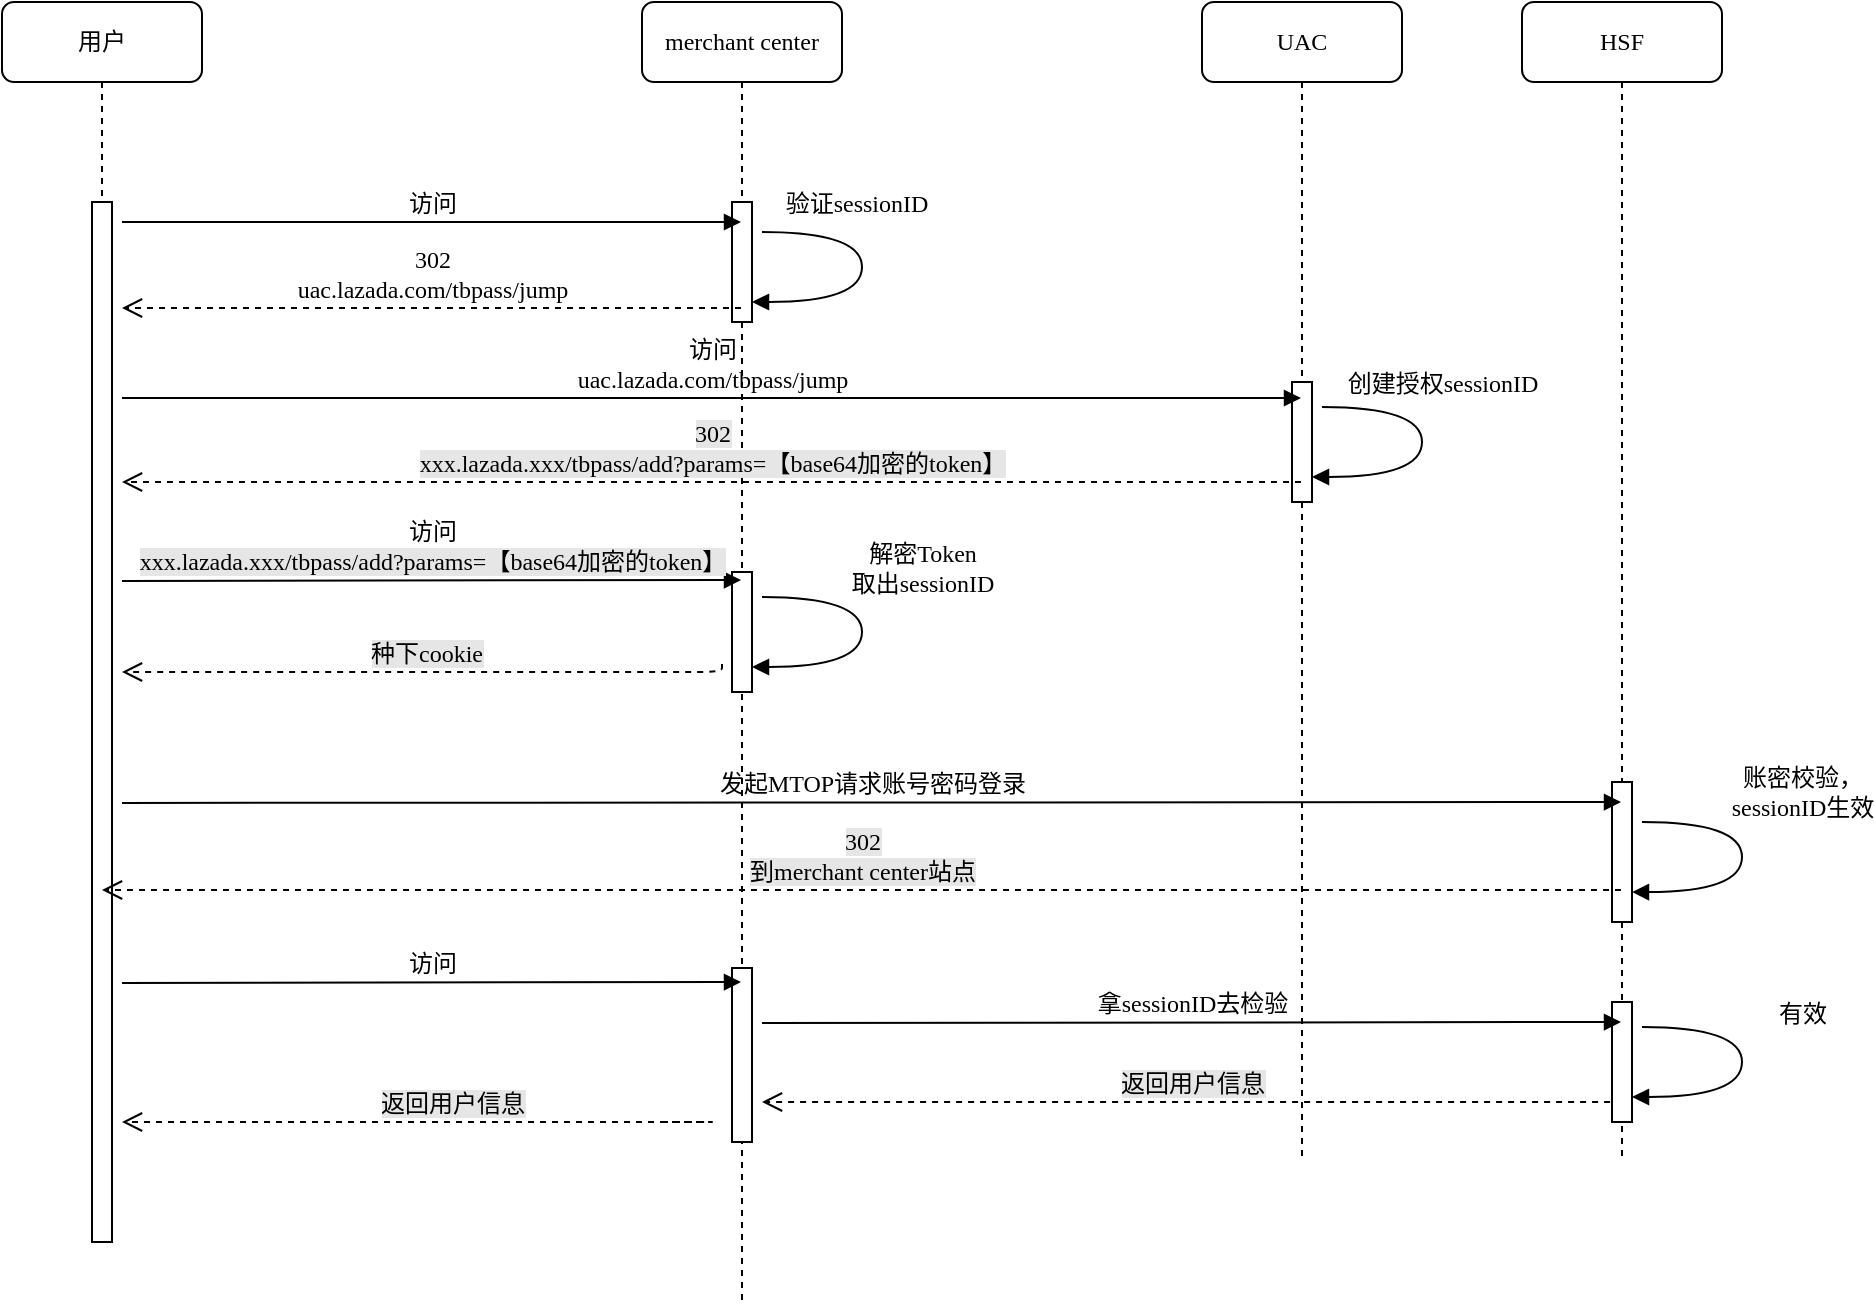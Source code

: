 <mxfile version="20.0.4" type="github">
  <diagram name="Page-1" id="13e1069c-82ec-6db2-03f1-153e76fe0fe0">
    <mxGraphModel dx="1195" dy="709" grid="1" gridSize="10" guides="1" tooltips="1" connect="1" arrows="1" fold="1" page="1" pageScale="1" pageWidth="1100" pageHeight="850" background="none" math="0" shadow="0">
      <root>
        <mxCell id="0" />
        <mxCell id="1" parent="0" />
        <mxCell id="7baba1c4bc27f4b0-2" value="merchant center" style="shape=umlLifeline;perimeter=lifelinePerimeter;whiteSpace=wrap;html=1;container=1;collapsible=0;recursiveResize=0;outlineConnect=0;rounded=1;shadow=0;comic=0;labelBackgroundColor=none;strokeWidth=1;fontFamily=Verdana;fontSize=12;align=center;" parent="1" vertex="1">
          <mxGeometry x="420" y="80" width="100" height="650" as="geometry" />
        </mxCell>
        <mxCell id="7baba1c4bc27f4b0-10" value="" style="html=1;points=[];perimeter=orthogonalPerimeter;rounded=0;shadow=0;comic=0;labelBackgroundColor=none;strokeWidth=1;fontFamily=Verdana;fontSize=12;align=center;" parent="7baba1c4bc27f4b0-2" vertex="1">
          <mxGeometry x="45" y="100" width="10" height="60" as="geometry" />
        </mxCell>
        <mxCell id="7baba1c4bc27f4b0-35" value="验证sessionID" style="html=1;verticalAlign=bottom;endArrow=block;labelBackgroundColor=none;fontFamily=Verdana;fontSize=12;elbow=vertical;edgeStyle=orthogonalEdgeStyle;curved=1;" parent="7baba1c4bc27f4b0-2" target="7baba1c4bc27f4b0-10" edge="1">
          <mxGeometry x="-0.338" y="5" relative="1" as="geometry">
            <mxPoint x="60" y="115" as="sourcePoint" />
            <mxPoint x="90" y="134.5" as="targetPoint" />
            <Array as="points">
              <mxPoint x="110" y="115" />
              <mxPoint x="110" y="150" />
            </Array>
            <mxPoint as="offset" />
          </mxGeometry>
        </mxCell>
        <mxCell id="HWjfSklImMOgDDX84rdS-6" value="" style="html=1;points=[];perimeter=orthogonalPerimeter;rounded=0;shadow=0;comic=0;labelBackgroundColor=none;strokeWidth=1;fontFamily=Verdana;fontSize=12;align=center;" vertex="1" parent="7baba1c4bc27f4b0-2">
          <mxGeometry x="45" y="285" width="10" height="60" as="geometry" />
        </mxCell>
        <mxCell id="HWjfSklImMOgDDX84rdS-7" value="解密Token&lt;br&gt;取出sessionID" style="html=1;verticalAlign=bottom;endArrow=block;labelBackgroundColor=none;fontFamily=Verdana;fontSize=12;elbow=vertical;edgeStyle=orthogonalEdgeStyle;curved=1;" edge="1" parent="7baba1c4bc27f4b0-2">
          <mxGeometry x="-0.25" y="30" relative="1" as="geometry">
            <mxPoint x="60" y="297.5" as="sourcePoint" />
            <mxPoint x="55" y="332.5" as="targetPoint" />
            <Array as="points">
              <mxPoint x="110" y="297.5" />
              <mxPoint x="110" y="332.5" />
            </Array>
            <mxPoint as="offset" />
          </mxGeometry>
        </mxCell>
        <mxCell id="HWjfSklImMOgDDX84rdS-8" value="&lt;span style=&quot;background-color: rgb(230, 230, 230);&quot;&gt;种下cookie&lt;/span&gt;" style="html=1;verticalAlign=bottom;endArrow=open;dashed=1;endSize=8;labelBackgroundColor=none;fontFamily=Verdana;fontSize=12;edgeStyle=elbowEdgeStyle;elbow=vertical;" edge="1" parent="7baba1c4bc27f4b0-2">
          <mxGeometry relative="1" as="geometry">
            <mxPoint x="-260" y="335" as="targetPoint" />
            <Array as="points">
              <mxPoint y="335" />
              <mxPoint x="30" y="335" />
            </Array>
            <mxPoint x="40" y="331" as="sourcePoint" />
          </mxGeometry>
        </mxCell>
        <mxCell id="HWjfSklImMOgDDX84rdS-14" value="" style="html=1;points=[];perimeter=orthogonalPerimeter;rounded=0;shadow=0;comic=0;labelBackgroundColor=none;strokeWidth=1;fontFamily=Verdana;fontSize=12;align=center;" vertex="1" parent="7baba1c4bc27f4b0-2">
          <mxGeometry x="45" y="483" width="10" height="87" as="geometry" />
        </mxCell>
        <mxCell id="HWjfSklImMOgDDX84rdS-19" value="&lt;span style=&quot;background-color: rgb(230, 230, 230);&quot;&gt;返回用户信息&lt;br&gt;&lt;/span&gt;" style="html=1;verticalAlign=bottom;endArrow=open;dashed=1;endSize=8;labelBackgroundColor=none;fontFamily=Verdana;fontSize=12;edgeStyle=elbowEdgeStyle;elbow=vertical;" edge="1" parent="7baba1c4bc27f4b0-2">
          <mxGeometry relative="1" as="geometry">
            <mxPoint x="60" y="550" as="targetPoint" />
            <Array as="points">
              <mxPoint x="390.55" y="550" />
              <mxPoint x="420.55" y="550" />
            </Array>
            <mxPoint x="490.05" y="550" as="sourcePoint" />
          </mxGeometry>
        </mxCell>
        <mxCell id="7baba1c4bc27f4b0-3" value="UAC" style="shape=umlLifeline;perimeter=lifelinePerimeter;whiteSpace=wrap;html=1;container=1;collapsible=0;recursiveResize=0;outlineConnect=0;rounded=1;shadow=0;comic=0;labelBackgroundColor=none;strokeWidth=1;fontFamily=Verdana;fontSize=12;align=center;" parent="1" vertex="1">
          <mxGeometry x="700" y="80" width="100" height="580" as="geometry" />
        </mxCell>
        <mxCell id="7baba1c4bc27f4b0-13" value="" style="html=1;points=[];perimeter=orthogonalPerimeter;rounded=0;shadow=0;comic=0;labelBackgroundColor=none;strokeWidth=1;fontFamily=Verdana;fontSize=12;align=center;" parent="7baba1c4bc27f4b0-3" vertex="1">
          <mxGeometry x="45" y="190" width="10" height="60" as="geometry" />
        </mxCell>
        <mxCell id="HWjfSklImMOgDDX84rdS-3" value="创建授权sessionID" style="html=1;verticalAlign=bottom;endArrow=block;labelBackgroundColor=none;fontFamily=Verdana;fontSize=12;elbow=vertical;edgeStyle=orthogonalEdgeStyle;curved=1;" edge="1" parent="7baba1c4bc27f4b0-3">
          <mxGeometry x="-0.285" y="10" relative="1" as="geometry">
            <mxPoint x="60" y="202.5" as="sourcePoint" />
            <mxPoint x="55" y="237.5" as="targetPoint" />
            <Array as="points">
              <mxPoint x="110" y="202.5" />
              <mxPoint x="110" y="237.5" />
            </Array>
            <mxPoint y="-3" as="offset" />
          </mxGeometry>
        </mxCell>
        <mxCell id="7baba1c4bc27f4b0-4" value="HSF" style="shape=umlLifeline;perimeter=lifelinePerimeter;whiteSpace=wrap;html=1;container=1;collapsible=0;recursiveResize=0;outlineConnect=0;rounded=1;shadow=0;comic=0;labelBackgroundColor=none;strokeWidth=1;fontFamily=Verdana;fontSize=12;align=center;" parent="1" vertex="1">
          <mxGeometry x="860" y="80" width="100" height="580" as="geometry" />
        </mxCell>
        <mxCell id="HWjfSklImMOgDDX84rdS-10" value="" style="html=1;points=[];perimeter=orthogonalPerimeter;rounded=0;shadow=0;comic=0;labelBackgroundColor=none;strokeWidth=1;fontFamily=Verdana;fontSize=12;align=center;" vertex="1" parent="7baba1c4bc27f4b0-4">
          <mxGeometry x="45" y="390" width="10" height="70" as="geometry" />
        </mxCell>
        <mxCell id="HWjfSklImMOgDDX84rdS-11" value="账密校验，&lt;br&gt;sessionID生效" style="html=1;verticalAlign=bottom;endArrow=block;labelBackgroundColor=none;fontFamily=Verdana;fontSize=12;elbow=vertical;edgeStyle=orthogonalEdgeStyle;curved=1;" edge="1" parent="7baba1c4bc27f4b0-4">
          <mxGeometry x="-0.25" y="30" relative="1" as="geometry">
            <mxPoint x="60" y="410.03" as="sourcePoint" />
            <mxPoint x="55" y="445.03" as="targetPoint" />
            <Array as="points">
              <mxPoint x="110" y="410.03" />
              <mxPoint x="110" y="445.03" />
            </Array>
            <mxPoint as="offset" />
          </mxGeometry>
        </mxCell>
        <mxCell id="HWjfSklImMOgDDX84rdS-17" value="" style="html=1;points=[];perimeter=orthogonalPerimeter;rounded=0;shadow=0;comic=0;labelBackgroundColor=none;strokeWidth=1;fontFamily=Verdana;fontSize=12;align=center;" vertex="1" parent="7baba1c4bc27f4b0-4">
          <mxGeometry x="45" y="500" width="10" height="60" as="geometry" />
        </mxCell>
        <mxCell id="HWjfSklImMOgDDX84rdS-18" value="有效" style="html=1;verticalAlign=bottom;endArrow=block;labelBackgroundColor=none;fontFamily=Verdana;fontSize=12;elbow=vertical;edgeStyle=orthogonalEdgeStyle;curved=1;" edge="1" parent="7baba1c4bc27f4b0-4">
          <mxGeometry x="-0.25" y="30" relative="1" as="geometry">
            <mxPoint x="60" y="512.5" as="sourcePoint" />
            <mxPoint x="55" y="547.5" as="targetPoint" />
            <Array as="points">
              <mxPoint x="110" y="512.5" />
              <mxPoint x="110" y="547.5" />
            </Array>
            <mxPoint as="offset" />
          </mxGeometry>
        </mxCell>
        <mxCell id="7baba1c4bc27f4b0-8" value="用户" style="shape=umlLifeline;perimeter=lifelinePerimeter;whiteSpace=wrap;html=1;container=1;collapsible=0;recursiveResize=0;outlineConnect=0;rounded=1;shadow=0;comic=0;labelBackgroundColor=none;strokeWidth=1;fontFamily=Verdana;fontSize=12;align=center;" parent="1" vertex="1">
          <mxGeometry x="100" y="80" width="100" height="620" as="geometry" />
        </mxCell>
        <mxCell id="7baba1c4bc27f4b0-9" value="" style="html=1;points=[];perimeter=orthogonalPerimeter;rounded=0;shadow=0;comic=0;labelBackgroundColor=none;strokeWidth=1;fontFamily=Verdana;fontSize=12;align=center;" parent="7baba1c4bc27f4b0-8" vertex="1">
          <mxGeometry x="45" y="100" width="10" height="520" as="geometry" />
        </mxCell>
        <mxCell id="HWjfSklImMOgDDX84rdS-1" value="&lt;font style=&quot;font-size: 12px;&quot;&gt;302&lt;br&gt;uac.lazada.com/tbpass/jump&lt;/font&gt;" style="html=1;verticalAlign=bottom;endArrow=open;dashed=1;endSize=8;labelBackgroundColor=none;fontFamily=Verdana;fontSize=12;edgeStyle=elbowEdgeStyle;elbow=vertical;" edge="1" parent="7baba1c4bc27f4b0-8" source="7baba1c4bc27f4b0-2">
          <mxGeometry relative="1" as="geometry">
            <mxPoint x="60" y="153" as="targetPoint" />
            <Array as="points">
              <mxPoint x="140" y="153" />
              <mxPoint x="170" y="153" />
            </Array>
            <mxPoint x="270" y="153" as="sourcePoint" />
          </mxGeometry>
        </mxCell>
        <mxCell id="7baba1c4bc27f4b0-11" value="访问" style="html=1;verticalAlign=bottom;endArrow=block;labelBackgroundColor=none;fontFamily=Verdana;fontSize=12;edgeStyle=elbowEdgeStyle;elbow=vertical;" parent="1" target="7baba1c4bc27f4b0-2" edge="1">
          <mxGeometry relative="1" as="geometry">
            <mxPoint x="160" y="190" as="sourcePoint" />
            <mxPoint x="375" y="190" as="targetPoint" />
            <Array as="points">
              <mxPoint x="200" y="190" />
            </Array>
          </mxGeometry>
        </mxCell>
        <mxCell id="HWjfSklImMOgDDX84rdS-2" value="访问&lt;br&gt;uac.lazada.com/tbpass/jump" style="html=1;verticalAlign=bottom;endArrow=block;labelBackgroundColor=none;fontFamily=Verdana;fontSize=12;edgeStyle=elbowEdgeStyle;elbow=vertical;" edge="1" parent="1" target="7baba1c4bc27f4b0-3">
          <mxGeometry relative="1" as="geometry">
            <mxPoint x="160.0" y="278" as="sourcePoint" />
            <mxPoint x="570" y="278" as="targetPoint" />
            <Array as="points">
              <mxPoint x="205" y="278" />
            </Array>
          </mxGeometry>
        </mxCell>
        <mxCell id="HWjfSklImMOgDDX84rdS-4" value="&lt;span style=&quot;background-color: rgb(230, 230, 230);&quot;&gt;302&lt;br&gt;xxx.lazada.xxx/tbpass/add?params=【base64加密的token】&lt;/span&gt;" style="html=1;verticalAlign=bottom;endArrow=open;dashed=1;endSize=8;labelBackgroundColor=none;fontFamily=Verdana;fontSize=12;edgeStyle=elbowEdgeStyle;elbow=vertical;" edge="1" parent="1" source="7baba1c4bc27f4b0-3">
          <mxGeometry relative="1" as="geometry">
            <mxPoint x="160" y="320" as="targetPoint" />
            <Array as="points">
              <mxPoint x="420" y="320" />
              <mxPoint x="450" y="320" />
            </Array>
            <mxPoint x="560" y="320" as="sourcePoint" />
          </mxGeometry>
        </mxCell>
        <mxCell id="HWjfSklImMOgDDX84rdS-5" value="访问&lt;br&gt;&lt;span style=&quot;background-color: rgb(230, 230, 230);&quot;&gt;xxx.lazada.xxx/tbpass/add?params=【base64加密的token】&lt;/span&gt;" style="html=1;verticalAlign=bottom;endArrow=block;labelBackgroundColor=none;fontFamily=Verdana;fontSize=12;edgeStyle=elbowEdgeStyle;elbow=vertical;" edge="1" parent="1" target="7baba1c4bc27f4b0-2">
          <mxGeometry relative="1" as="geometry">
            <mxPoint x="160" y="369.47" as="sourcePoint" />
            <mxPoint x="370" y="369" as="targetPoint" />
            <Array as="points">
              <mxPoint x="470" y="369" />
            </Array>
          </mxGeometry>
        </mxCell>
        <mxCell id="HWjfSklImMOgDDX84rdS-9" value="发起MTOP请求账号密码登录" style="html=1;verticalAlign=bottom;endArrow=block;labelBackgroundColor=none;fontFamily=Verdana;fontSize=12;edgeStyle=elbowEdgeStyle;elbow=vertical;" edge="1" parent="1" target="7baba1c4bc27f4b0-4">
          <mxGeometry relative="1" as="geometry">
            <mxPoint x="160" y="480.47" as="sourcePoint" />
            <mxPoint x="469.5" y="480" as="targetPoint" />
            <Array as="points">
              <mxPoint x="470" y="480" />
            </Array>
          </mxGeometry>
        </mxCell>
        <mxCell id="HWjfSklImMOgDDX84rdS-12" value="&lt;span style=&quot;background-color: rgb(230, 230, 230);&quot;&gt;302&lt;br&gt;到merchant center站点&lt;br&gt;&lt;/span&gt;" style="html=1;verticalAlign=bottom;endArrow=open;dashed=1;endSize=8;labelBackgroundColor=none;fontFamily=Verdana;fontSize=12;edgeStyle=elbowEdgeStyle;elbow=vertical;" edge="1" parent="1" source="7baba1c4bc27f4b0-4" target="7baba1c4bc27f4b0-8">
          <mxGeometry relative="1" as="geometry">
            <mxPoint x="550" y="524" as="targetPoint" />
            <Array as="points">
              <mxPoint x="810" y="524" />
              <mxPoint x="840" y="524" />
            </Array>
            <mxPoint x="850" y="520" as="sourcePoint" />
          </mxGeometry>
        </mxCell>
        <mxCell id="HWjfSklImMOgDDX84rdS-13" value="访问" style="html=1;verticalAlign=bottom;endArrow=block;labelBackgroundColor=none;fontFamily=Verdana;fontSize=12;edgeStyle=elbowEdgeStyle;elbow=vertical;" edge="1" parent="1">
          <mxGeometry relative="1" as="geometry">
            <mxPoint x="160" y="570.47" as="sourcePoint" />
            <mxPoint x="469.5" y="570" as="targetPoint" />
            <Array as="points">
              <mxPoint x="470" y="570" />
            </Array>
          </mxGeometry>
        </mxCell>
        <mxCell id="HWjfSklImMOgDDX84rdS-16" value="拿sessionID去检验" style="html=1;verticalAlign=bottom;endArrow=block;labelBackgroundColor=none;fontFamily=Verdana;fontSize=12;edgeStyle=elbowEdgeStyle;elbow=vertical;" edge="1" parent="1" target="7baba1c4bc27f4b0-4">
          <mxGeometry relative="1" as="geometry">
            <mxPoint x="480" y="590.47" as="sourcePoint" />
            <mxPoint x="789.5" y="590" as="targetPoint" />
            <Array as="points">
              <mxPoint x="790" y="590" />
            </Array>
          </mxGeometry>
        </mxCell>
        <mxCell id="HWjfSklImMOgDDX84rdS-20" value="&lt;span style=&quot;background-color: rgb(230, 230, 230);&quot;&gt;返回用户信息&lt;br&gt;&lt;/span&gt;" style="html=1;verticalAlign=bottom;endArrow=open;dashed=1;endSize=8;labelBackgroundColor=none;fontFamily=Verdana;fontSize=12;edgeStyle=elbowEdgeStyle;elbow=vertical;" edge="1" parent="1">
          <mxGeometry relative="1" as="geometry">
            <mxPoint x="160" y="640" as="targetPoint" />
            <Array as="points">
              <mxPoint x="460" y="640" />
              <mxPoint x="520.55" y="640" />
            </Array>
            <mxPoint x="430" y="640" as="sourcePoint" />
          </mxGeometry>
        </mxCell>
      </root>
    </mxGraphModel>
  </diagram>
</mxfile>
